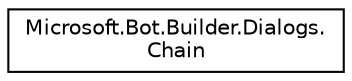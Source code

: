digraph "Graphical Class Hierarchy"
{
  edge [fontname="Helvetica",fontsize="10",labelfontname="Helvetica",labelfontsize="10"];
  node [fontname="Helvetica",fontsize="10",shape=record];
  rankdir="LR";
  Node1 [label="Microsoft.Bot.Builder.Dialogs.\lChain",height=0.2,width=0.4,color="black", fillcolor="white", style="filled",URL="$de/dab/class_microsoft_1_1_bot_1_1_builder_1_1_dialogs_1_1_chain.html",tooltip="A fluent, chainable interface for IDialogs. "];
}
